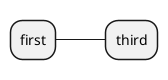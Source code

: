 {
  "sha1": "7pciypu44g9bk2xclf2nj4pexisz82d",
  "insertion": {
    "when": "2024-05-30T20:48:21.250Z",
    "user": "plantuml@gmail.com"
  }
}
@startmindmap
* first
*** third
@endmindmap
